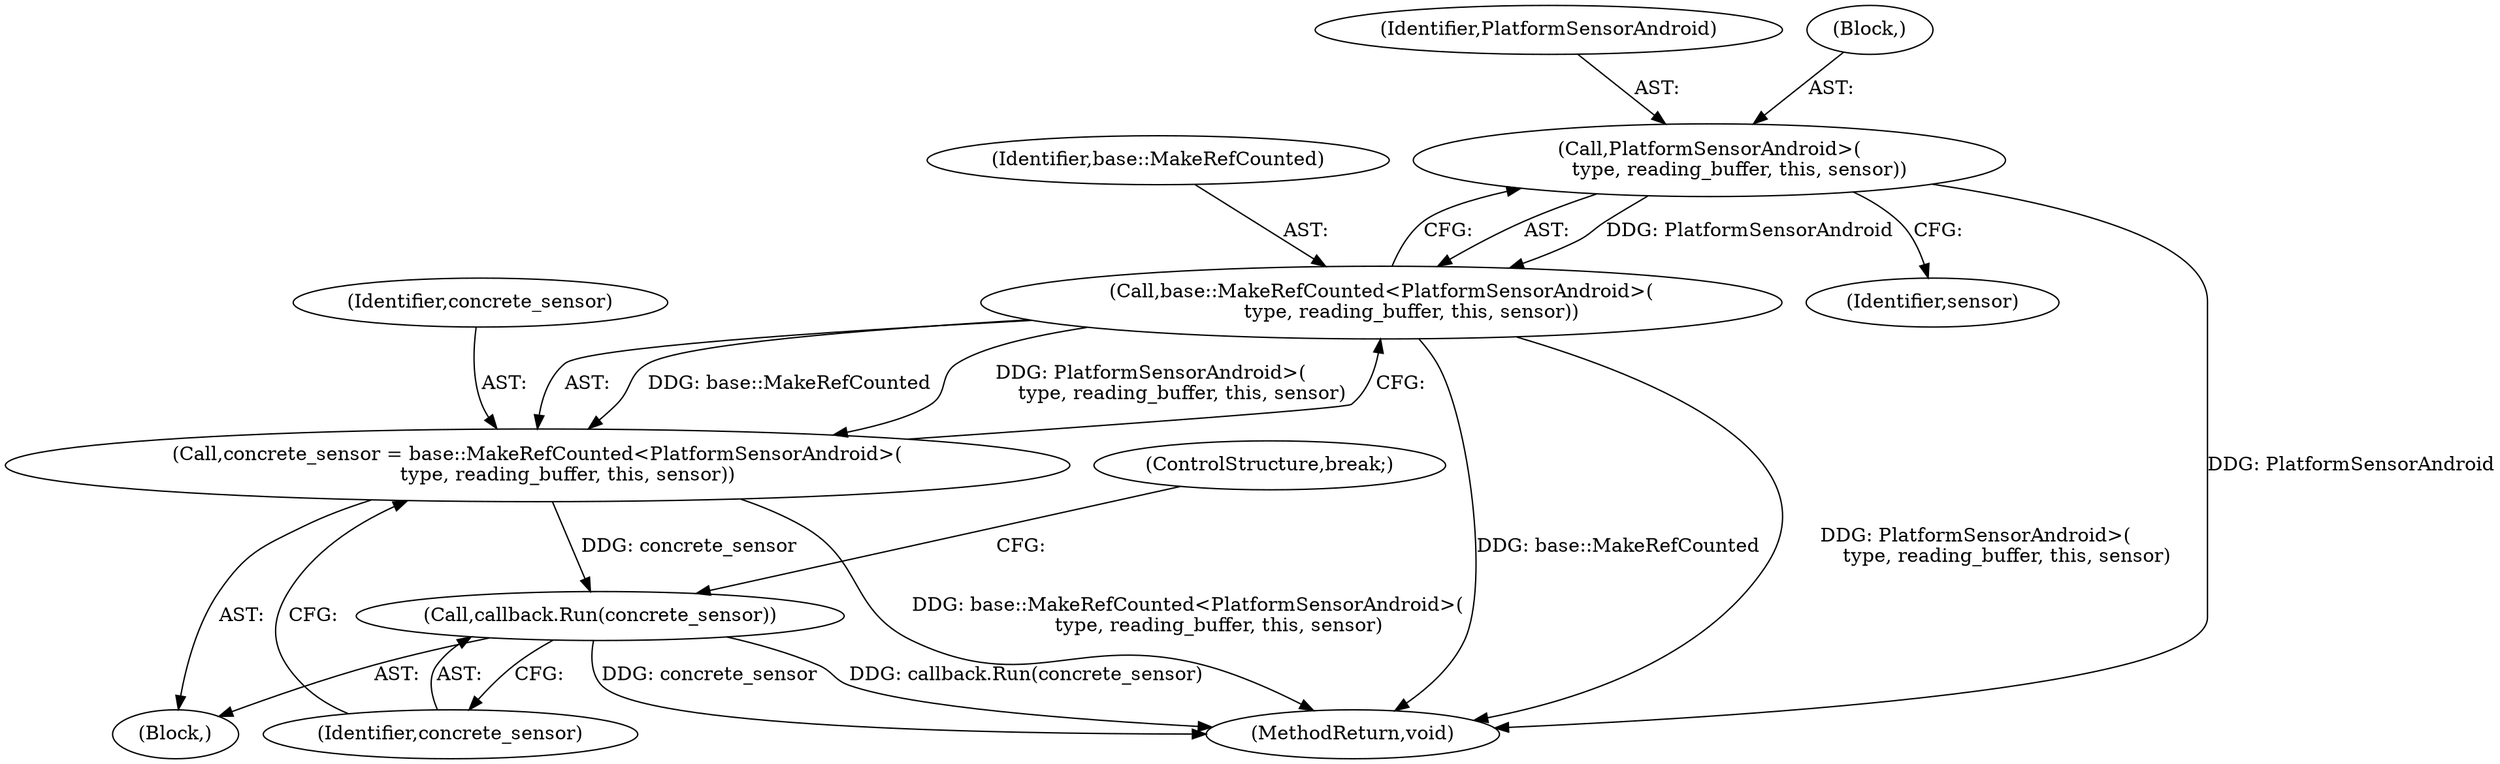 digraph "0_Chrome_c0c8978849ac57e4ecd613ddc8ff7852a2054734_18@pointer" {
"1000153" [label="(Call,PlatformSensorAndroid>(\n          type, reading_buffer, this, sensor))"];
"1000151" [label="(Call,base::MakeRefCounted<PlatformSensorAndroid>(\n          type, reading_buffer, this, sensor))"];
"1000149" [label="(Call,concrete_sensor = base::MakeRefCounted<PlatformSensorAndroid>(\n          type, reading_buffer, this, sensor))"];
"1000162" [label="(Call,callback.Run(concrete_sensor))"];
"1000152" [label="(Identifier,base::MakeRefCounted)"];
"1000162" [label="(Call,callback.Run(concrete_sensor))"];
"1000164" [label="(ControlStructure,break;)"];
"1000154" [label="(Identifier,PlatformSensorAndroid)"];
"1000149" [label="(Call,concrete_sensor = base::MakeRefCounted<PlatformSensorAndroid>(\n          type, reading_buffer, this, sensor))"];
"1000131" [label="(Block,)"];
"1000150" [label="(Identifier,concrete_sensor)"];
"1000161" [label="(Identifier,sensor)"];
"1000163" [label="(Identifier,concrete_sensor)"];
"1000165" [label="(MethodReturn,void)"];
"1000153" [label="(Call,PlatformSensorAndroid>(\n          type, reading_buffer, this, sensor))"];
"1000151" [label="(Call,base::MakeRefCounted<PlatformSensorAndroid>(\n          type, reading_buffer, this, sensor))"];
"1000155" [label="(Block,)"];
"1000153" -> "1000151"  [label="AST: "];
"1000153" -> "1000161"  [label="CFG: "];
"1000154" -> "1000153"  [label="AST: "];
"1000155" -> "1000153"  [label="AST: "];
"1000151" -> "1000153"  [label="CFG: "];
"1000153" -> "1000165"  [label="DDG: PlatformSensorAndroid"];
"1000153" -> "1000151"  [label="DDG: PlatformSensorAndroid"];
"1000151" -> "1000149"  [label="AST: "];
"1000152" -> "1000151"  [label="AST: "];
"1000149" -> "1000151"  [label="CFG: "];
"1000151" -> "1000165"  [label="DDG: base::MakeRefCounted"];
"1000151" -> "1000165"  [label="DDG: PlatformSensorAndroid>(\n          type, reading_buffer, this, sensor)"];
"1000151" -> "1000149"  [label="DDG: base::MakeRefCounted"];
"1000151" -> "1000149"  [label="DDG: PlatformSensorAndroid>(\n          type, reading_buffer, this, sensor)"];
"1000149" -> "1000131"  [label="AST: "];
"1000150" -> "1000149"  [label="AST: "];
"1000163" -> "1000149"  [label="CFG: "];
"1000149" -> "1000165"  [label="DDG: base::MakeRefCounted<PlatformSensorAndroid>(\n          type, reading_buffer, this, sensor)"];
"1000149" -> "1000162"  [label="DDG: concrete_sensor"];
"1000162" -> "1000131"  [label="AST: "];
"1000162" -> "1000163"  [label="CFG: "];
"1000163" -> "1000162"  [label="AST: "];
"1000164" -> "1000162"  [label="CFG: "];
"1000162" -> "1000165"  [label="DDG: concrete_sensor"];
"1000162" -> "1000165"  [label="DDG: callback.Run(concrete_sensor)"];
}
